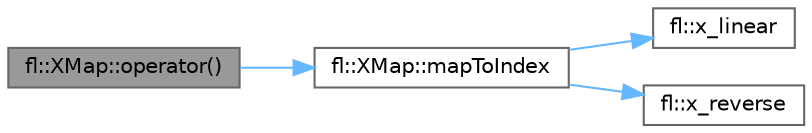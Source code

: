 digraph "fl::XMap::operator()"
{
 // INTERACTIVE_SVG=YES
 // LATEX_PDF_SIZE
  bgcolor="transparent";
  edge [fontname=Helvetica,fontsize=10,labelfontname=Helvetica,labelfontsize=10];
  node [fontname=Helvetica,fontsize=10,shape=box,height=0.2,width=0.4];
  rankdir="LR";
  Node1 [id="Node000001",label="fl::XMap::operator()",height=0.2,width=0.4,color="gray40", fillcolor="grey60", style="filled", fontcolor="black",tooltip=" "];
  Node1 -> Node2 [id="edge1_Node000001_Node000002",color="steelblue1",style="solid",tooltip=" "];
  Node2 [id="Node000002",label="fl::XMap::mapToIndex",height=0.2,width=0.4,color="grey40", fillcolor="white", style="filled",URL="$d7/d6c/classfl_1_1_x_map_a28d82b3ef7bafdf7c03f9f6870f9ff34.html#a28d82b3ef7bafdf7c03f9f6870f9ff34",tooltip=" "];
  Node2 -> Node3 [id="edge2_Node000002_Node000003",color="steelblue1",style="solid",tooltip=" "];
  Node3 [id="Node000003",label="fl::x_linear",height=0.2,width=0.4,color="grey40", fillcolor="white", style="filled",URL="$d4/d36/namespacefl_ab4423d58fcba9954b507dd846059dbba.html#ab4423d58fcba9954b507dd846059dbba",tooltip=" "];
  Node2 -> Node4 [id="edge3_Node000002_Node000004",color="steelblue1",style="solid",tooltip=" "];
  Node4 [id="Node000004",label="fl::x_reverse",height=0.2,width=0.4,color="grey40", fillcolor="white", style="filled",URL="$d4/d36/namespacefl_afe6c153e1d4fc2ea710f3e0687b182c6.html#afe6c153e1d4fc2ea710f3e0687b182c6",tooltip=" "];
}
